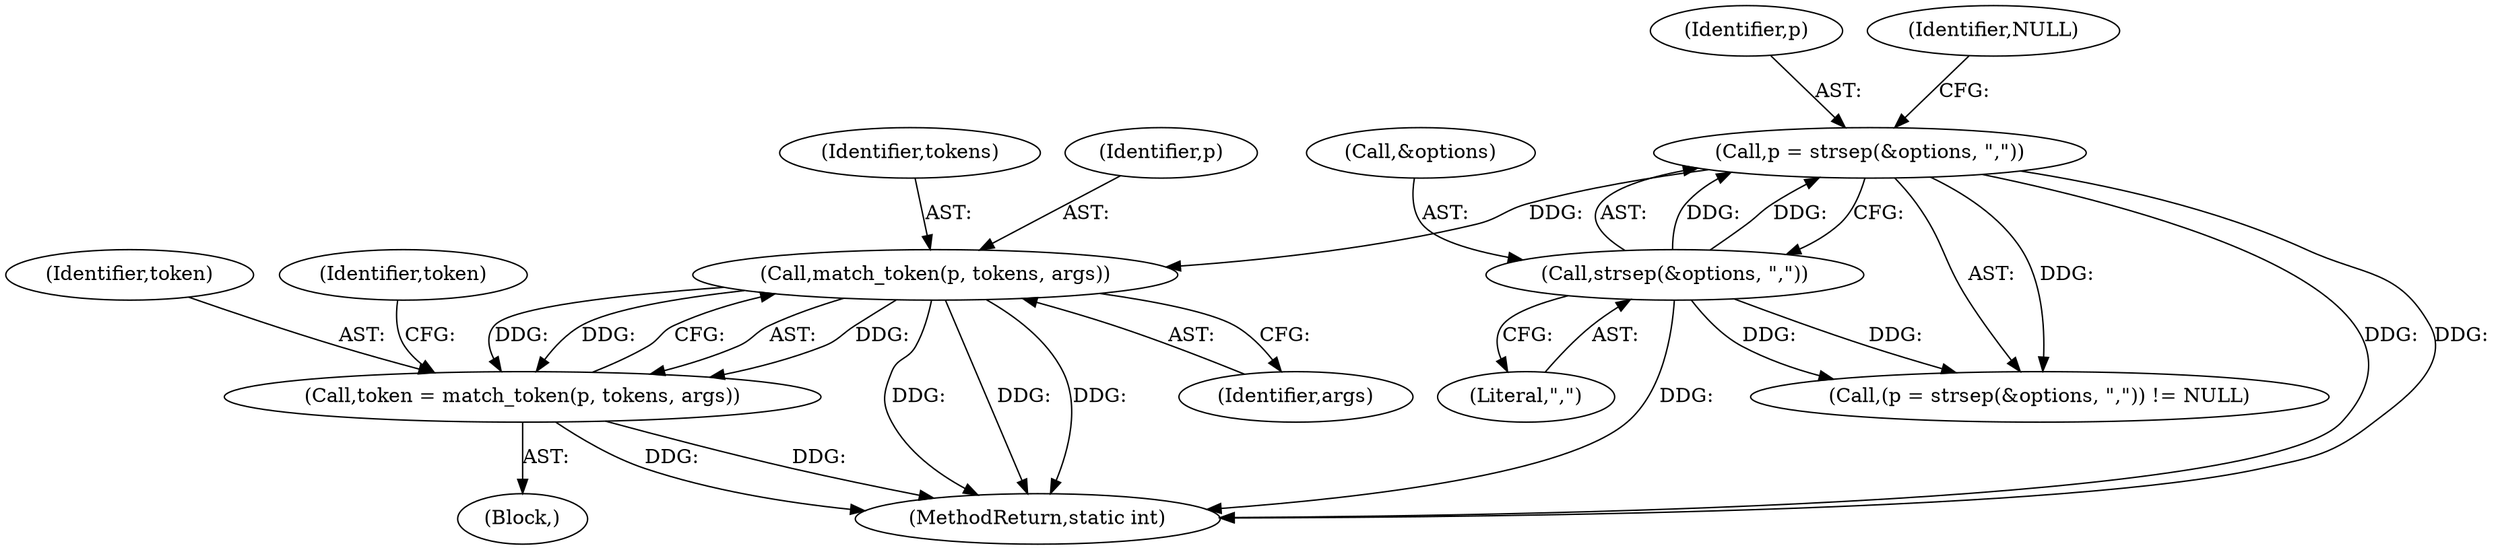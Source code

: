 digraph "0_linux_764355487ea220fdc2faf128d577d7f679b91f97_0@pointer" {
"1000182" [label="(Call,match_token(p, tokens, args))"];
"1000167" [label="(Call,p = strsep(&options, \",\"))"];
"1000169" [label="(Call,strsep(&options, \",\"))"];
"1000180" [label="(Call,token = match_token(p, tokens, args))"];
"1000169" [label="(Call,strsep(&options, \",\"))"];
"1000180" [label="(Call,token = match_token(p, tokens, args))"];
"1000168" [label="(Identifier,p)"];
"1000181" [label="(Identifier,token)"];
"1000187" [label="(Identifier,token)"];
"1000174" [label="(Block,)"];
"1000184" [label="(Identifier,tokens)"];
"1000170" [label="(Call,&options)"];
"1000185" [label="(Identifier,args)"];
"1000166" [label="(Call,(p = strsep(&options, \",\")) != NULL)"];
"1000183" [label="(Identifier,p)"];
"1000167" [label="(Call,p = strsep(&options, \",\"))"];
"1000173" [label="(Identifier,NULL)"];
"1000182" [label="(Call,match_token(p, tokens, args))"];
"1000560" [label="(MethodReturn,static int)"];
"1000172" [label="(Literal,\",\")"];
"1000182" -> "1000180"  [label="AST: "];
"1000182" -> "1000185"  [label="CFG: "];
"1000183" -> "1000182"  [label="AST: "];
"1000184" -> "1000182"  [label="AST: "];
"1000185" -> "1000182"  [label="AST: "];
"1000180" -> "1000182"  [label="CFG: "];
"1000182" -> "1000560"  [label="DDG: "];
"1000182" -> "1000560"  [label="DDG: "];
"1000182" -> "1000560"  [label="DDG: "];
"1000182" -> "1000180"  [label="DDG: "];
"1000182" -> "1000180"  [label="DDG: "];
"1000182" -> "1000180"  [label="DDG: "];
"1000167" -> "1000182"  [label="DDG: "];
"1000167" -> "1000166"  [label="AST: "];
"1000167" -> "1000169"  [label="CFG: "];
"1000168" -> "1000167"  [label="AST: "];
"1000169" -> "1000167"  [label="AST: "];
"1000173" -> "1000167"  [label="CFG: "];
"1000167" -> "1000560"  [label="DDG: "];
"1000167" -> "1000560"  [label="DDG: "];
"1000167" -> "1000166"  [label="DDG: "];
"1000169" -> "1000167"  [label="DDG: "];
"1000169" -> "1000167"  [label="DDG: "];
"1000169" -> "1000172"  [label="CFG: "];
"1000170" -> "1000169"  [label="AST: "];
"1000172" -> "1000169"  [label="AST: "];
"1000169" -> "1000560"  [label="DDG: "];
"1000169" -> "1000166"  [label="DDG: "];
"1000169" -> "1000166"  [label="DDG: "];
"1000180" -> "1000174"  [label="AST: "];
"1000181" -> "1000180"  [label="AST: "];
"1000187" -> "1000180"  [label="CFG: "];
"1000180" -> "1000560"  [label="DDG: "];
"1000180" -> "1000560"  [label="DDG: "];
}
